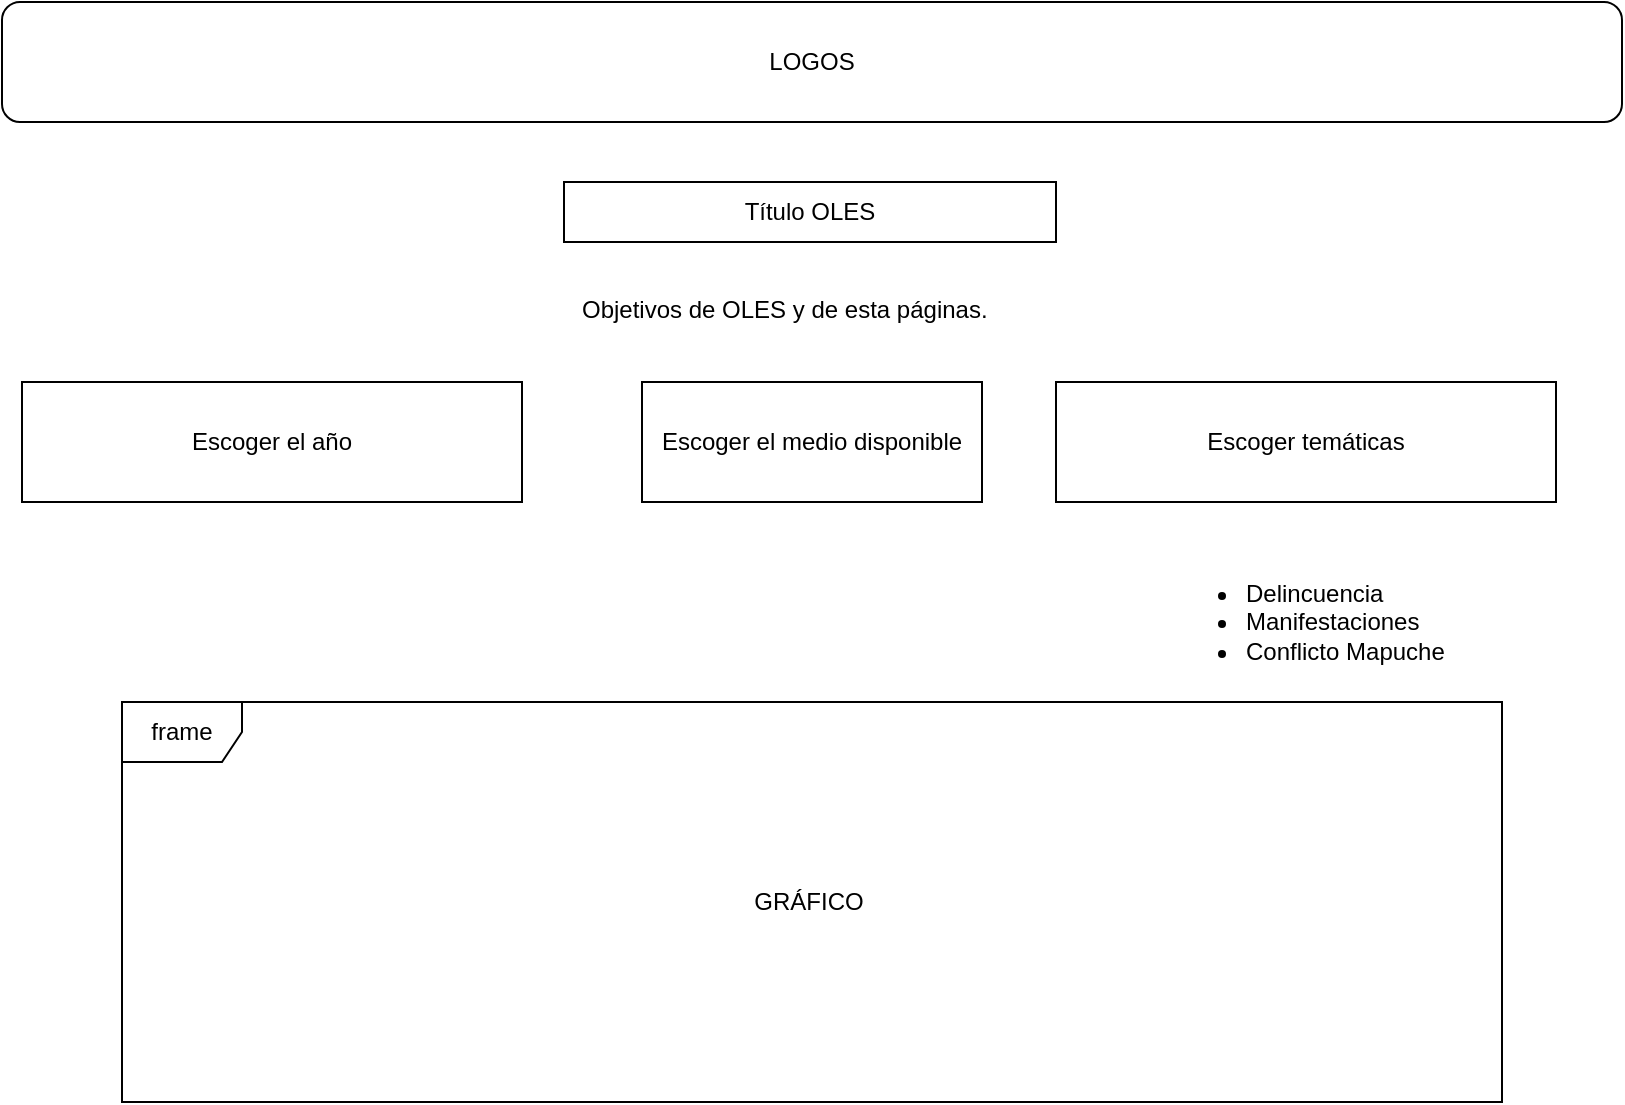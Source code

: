 <mxfile version="24.7.12">
  <diagram name="Página-1" id="4ZRN4UWjjM0IzHD2vcOy">
    <mxGraphModel dx="913" dy="1746" grid="1" gridSize="10" guides="1" tooltips="1" connect="1" arrows="1" fold="1" page="1" pageScale="1" pageWidth="827" pageHeight="1169" math="0" shadow="0">
      <root>
        <mxCell id="0" />
        <mxCell id="1" parent="0" />
        <mxCell id="WcUvovQqYXi-BetBfTI6-1" value="Título OLES" style="rounded=0;whiteSpace=wrap;html=1;" vertex="1" parent="1">
          <mxGeometry x="291" y="60" width="246" height="30" as="geometry" />
        </mxCell>
        <mxCell id="WcUvovQqYXi-BetBfTI6-4" value="Objetivos de OLES y de esta páginas." style="text;html=1;whiteSpace=wrap;overflow=hidden;rounded=0;" vertex="1" parent="1">
          <mxGeometry x="298" y="110" width="239" height="50" as="geometry" />
        </mxCell>
        <mxCell id="WcUvovQqYXi-BetBfTI6-5" value="LOGOS" style="rounded=1;whiteSpace=wrap;html=1;" vertex="1" parent="1">
          <mxGeometry x="10" y="-30" width="810" height="60" as="geometry" />
        </mxCell>
        <mxCell id="WcUvovQqYXi-BetBfTI6-10" value="Escoger el año" style="rounded=0;whiteSpace=wrap;html=1;" vertex="1" parent="1">
          <mxGeometry x="20" y="160" width="250" height="60" as="geometry" />
        </mxCell>
        <mxCell id="WcUvovQqYXi-BetBfTI6-11" value="Escoger temáticas" style="rounded=0;whiteSpace=wrap;html=1;" vertex="1" parent="1">
          <mxGeometry x="537" y="160" width="250" height="60" as="geometry" />
        </mxCell>
        <mxCell id="WcUvovQqYXi-BetBfTI6-14" value="&lt;ul&gt;&lt;li&gt;Delincuencia&lt;/li&gt;&lt;li&gt;Manifestaciones&lt;/li&gt;&lt;li&gt;Conflicto Mapuche&lt;/li&gt;&lt;/ul&gt;" style="text;strokeColor=none;fillColor=none;html=1;whiteSpace=wrap;verticalAlign=middle;overflow=hidden;" vertex="1" parent="1">
          <mxGeometry x="590" y="240" width="165" height="80" as="geometry" />
        </mxCell>
        <mxCell id="WcUvovQqYXi-BetBfTI6-15" value="Escoger el medio disponible" style="rounded=0;whiteSpace=wrap;html=1;" vertex="1" parent="1">
          <mxGeometry x="330" y="160" width="170" height="60" as="geometry" />
        </mxCell>
        <mxCell id="WcUvovQqYXi-BetBfTI6-16" value="frame" style="shape=umlFrame;whiteSpace=wrap;html=1;pointerEvents=0;" vertex="1" parent="1">
          <mxGeometry x="70" y="320" width="690" height="200" as="geometry" />
        </mxCell>
        <mxCell id="WcUvovQqYXi-BetBfTI6-18" value="GRÁFICO" style="text;html=1;align=center;verticalAlign=middle;whiteSpace=wrap;rounded=0;" vertex="1" parent="1">
          <mxGeometry x="357" y="390" width="112.5" height="60" as="geometry" />
        </mxCell>
      </root>
    </mxGraphModel>
  </diagram>
</mxfile>

